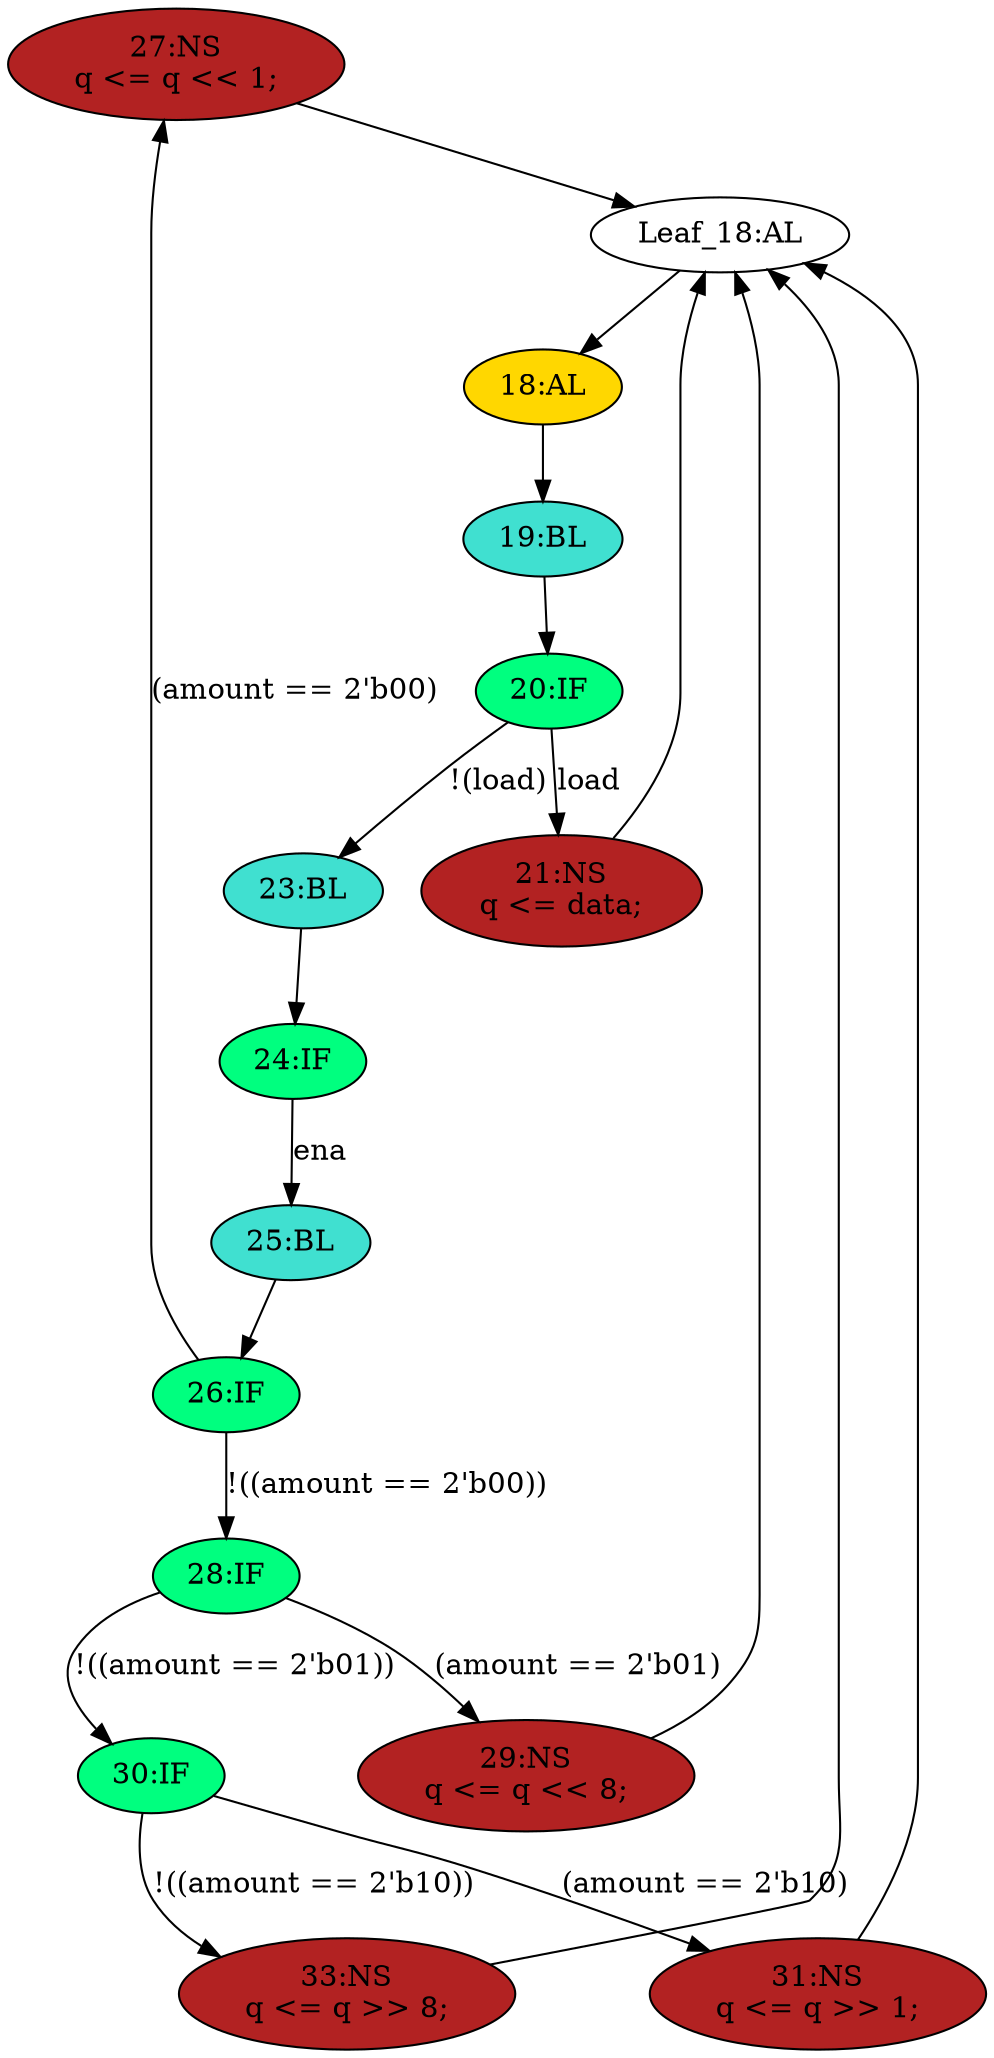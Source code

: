 strict digraph "compose( ,  )" {
	node [label="\N"];
	"27:NS"	[ast="<pyverilog.vparser.ast.NonblockingSubstitution object at 0x7f91aeefdc50>",
		fillcolor=firebrick,
		label="27:NS
q <= q << 1;",
		statements="[<pyverilog.vparser.ast.NonblockingSubstitution object at 0x7f91aeefdc50>]",
		style=filled,
		typ=NonblockingSubstitution];
	"Leaf_18:AL"	[def_var="['q']",
		label="Leaf_18:AL"];
	"27:NS" -> "Leaf_18:AL"	[cond="[]",
		lineno=None];
	"18:AL"	[ast="<pyverilog.vparser.ast.Always object at 0x7f91aeef71d0>",
		clk_sens=True,
		fillcolor=gold,
		label="18:AL",
		sens="['clk']",
		statements="[]",
		style=filled,
		typ=Always,
		use_var="['load', 'ena', 'amount', 'data', 'q']"];
	"Leaf_18:AL" -> "18:AL";
	"28:IF"	[ast="<pyverilog.vparser.ast.IfStatement object at 0x7f91aeee6f50>",
		fillcolor=springgreen,
		label="28:IF",
		statements="[]",
		style=filled,
		typ=IfStatement];
	"29:NS"	[ast="<pyverilog.vparser.ast.NonblockingSubstitution object at 0x7f91aeee6290>",
		fillcolor=firebrick,
		label="29:NS
q <= q << 8;",
		statements="[<pyverilog.vparser.ast.NonblockingSubstitution object at 0x7f91aeee6290>]",
		style=filled,
		typ=NonblockingSubstitution];
	"28:IF" -> "29:NS"	[cond="['amount']",
		label="(amount == 2'b01)",
		lineno=28];
	"30:IF"	[ast="<pyverilog.vparser.ast.IfStatement object at 0x7f91aef60810>",
		fillcolor=springgreen,
		label="30:IF",
		statements="[]",
		style=filled,
		typ=IfStatement];
	"28:IF" -> "30:IF"	[cond="['amount']",
		label="!((amount == 2'b01))",
		lineno=28];
	"31:NS"	[ast="<pyverilog.vparser.ast.NonblockingSubstitution object at 0x7f91aef60890>",
		fillcolor=firebrick,
		label="31:NS
q <= q >> 1;",
		statements="[<pyverilog.vparser.ast.NonblockingSubstitution object at 0x7f91aef60890>]",
		style=filled,
		typ=NonblockingSubstitution];
	"31:NS" -> "Leaf_18:AL"	[cond="[]",
		lineno=None];
	"33:NS"	[ast="<pyverilog.vparser.ast.NonblockingSubstitution object at 0x7f91aeb583d0>",
		fillcolor=firebrick,
		label="33:NS
q <= q >> 8;",
		statements="[<pyverilog.vparser.ast.NonblockingSubstitution object at 0x7f91aeb583d0>]",
		style=filled,
		typ=NonblockingSubstitution];
	"33:NS" -> "Leaf_18:AL"	[cond="[]",
		lineno=None];
	"24:IF"	[ast="<pyverilog.vparser.ast.IfStatement object at 0x7f91aee8ecd0>",
		fillcolor=springgreen,
		label="24:IF",
		statements="[]",
		style=filled,
		typ=IfStatement];
	"25:BL"	[ast="<pyverilog.vparser.ast.Block object at 0x7f91aee8ebd0>",
		fillcolor=turquoise,
		label="25:BL",
		statements="[]",
		style=filled,
		typ=Block];
	"24:IF" -> "25:BL"	[cond="['ena']",
		label=ena,
		lineno=24];
	"26:IF"	[ast="<pyverilog.vparser.ast.IfStatement object at 0x7f91aeefd4d0>",
		fillcolor=springgreen,
		label="26:IF",
		statements="[]",
		style=filled,
		typ=IfStatement];
	"26:IF" -> "27:NS"	[cond="['amount']",
		label="(amount == 2'b00)",
		lineno=26];
	"26:IF" -> "28:IF"	[cond="['amount']",
		label="!((amount == 2'b00))",
		lineno=26];
	"29:NS" -> "Leaf_18:AL"	[cond="[]",
		lineno=None];
	"19:BL"	[ast="<pyverilog.vparser.ast.Block object at 0x7f91aef750d0>",
		fillcolor=turquoise,
		label="19:BL",
		statements="[]",
		style=filled,
		typ=Block];
	"18:AL" -> "19:BL"	[cond="[]",
		lineno=None];
	"30:IF" -> "31:NS"	[cond="['amount']",
		label="(amount == 2'b10)",
		lineno=30];
	"30:IF" -> "33:NS"	[cond="['amount']",
		label="!((amount == 2'b10))",
		lineno=30];
	"20:IF"	[ast="<pyverilog.vparser.ast.IfStatement object at 0x7f91aeef1450>",
		fillcolor=springgreen,
		label="20:IF",
		statements="[]",
		style=filled,
		typ=IfStatement];
	"19:BL" -> "20:IF"	[cond="[]",
		lineno=None];
	"23:BL"	[ast="<pyverilog.vparser.ast.Block object at 0x7f91aeee3ed0>",
		fillcolor=turquoise,
		label="23:BL",
		statements="[]",
		style=filled,
		typ=Block];
	"20:IF" -> "23:BL"	[cond="['load']",
		label="!(load)",
		lineno=20];
	"21:NS"	[ast="<pyverilog.vparser.ast.NonblockingSubstitution object at 0x7f91aeee3610>",
		fillcolor=firebrick,
		label="21:NS
q <= data;",
		statements="[<pyverilog.vparser.ast.NonblockingSubstitution object at 0x7f91aeee3610>]",
		style=filled,
		typ=NonblockingSubstitution];
	"20:IF" -> "21:NS"	[cond="['load']",
		label=load,
		lineno=20];
	"25:BL" -> "26:IF"	[cond="[]",
		lineno=None];
	"23:BL" -> "24:IF"	[cond="[]",
		lineno=None];
	"21:NS" -> "Leaf_18:AL"	[cond="[]",
		lineno=None];
}
